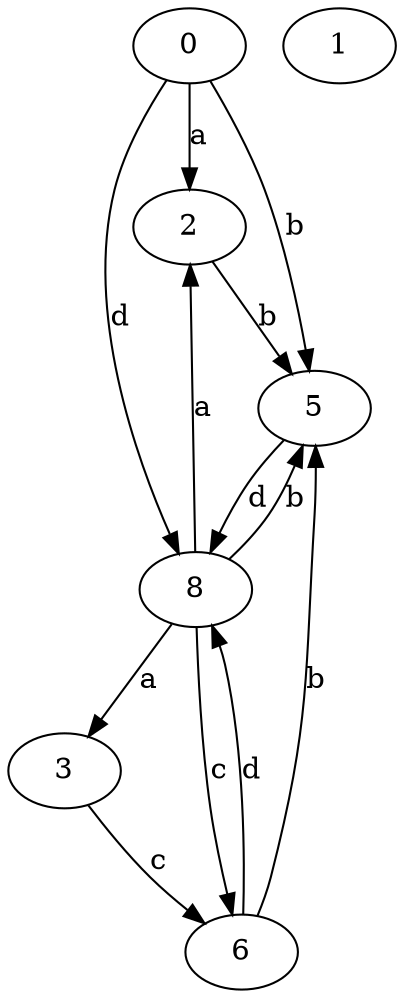 strict digraph  {
2;
3;
0;
5;
6;
1;
8;
2 -> 5  [label=b];
3 -> 6  [label=c];
0 -> 2  [label=a];
0 -> 5  [label=b];
0 -> 8  [label=d];
5 -> 8  [label=d];
6 -> 5  [label=b];
6 -> 8  [label=d];
8 -> 2  [label=a];
8 -> 3  [label=a];
8 -> 5  [label=b];
8 -> 6  [label=c];
}
